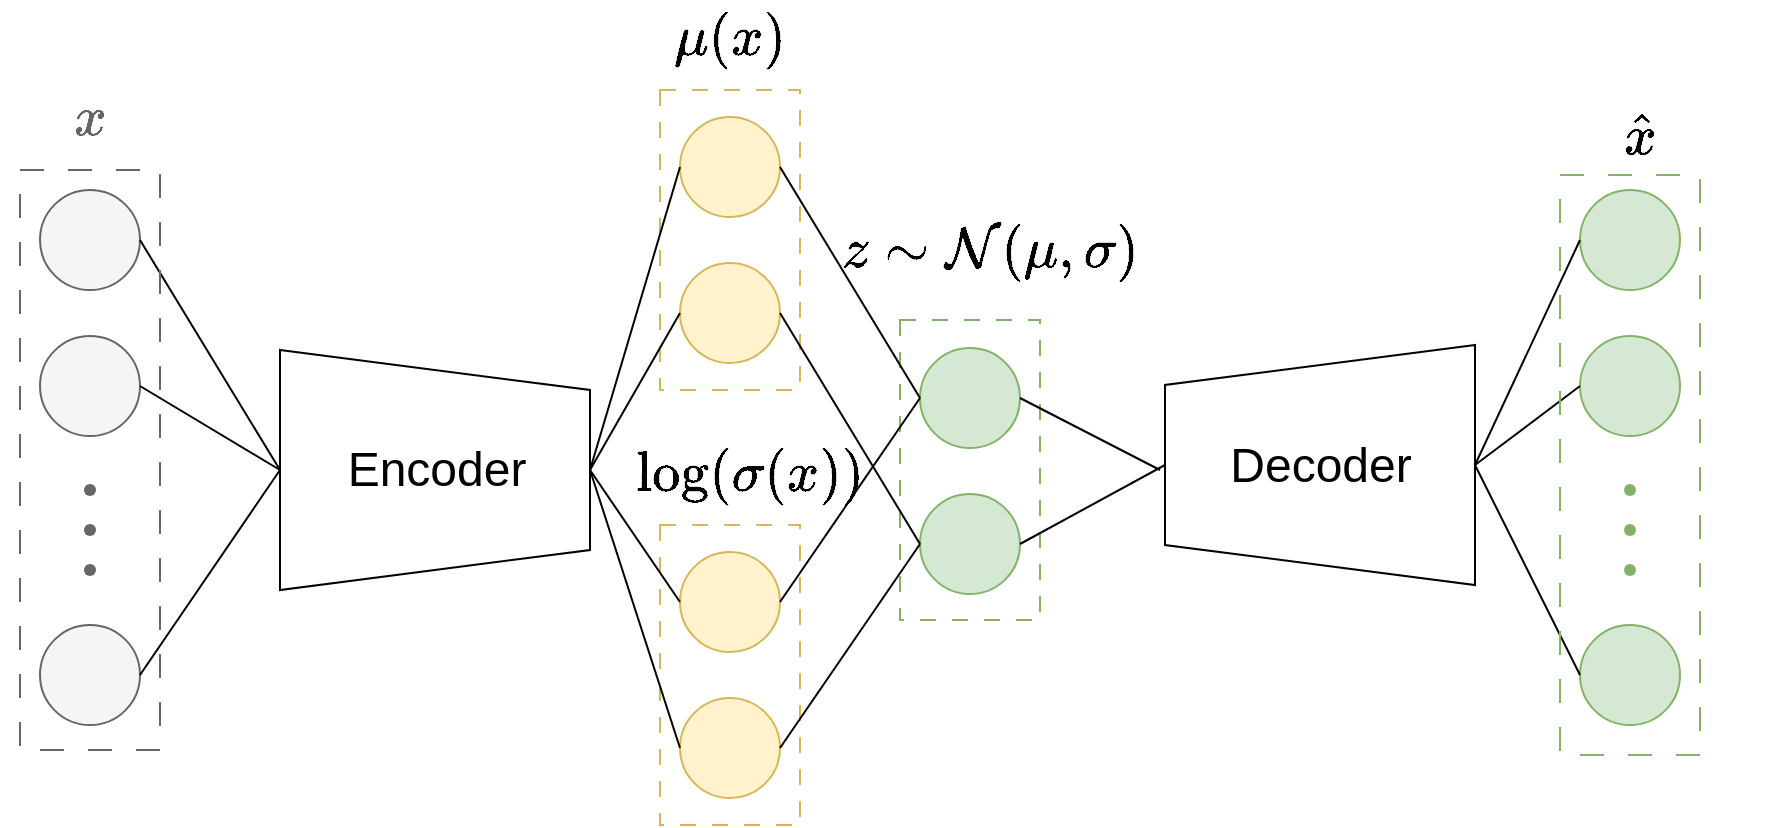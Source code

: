 <mxfile version="26.2.8">
  <diagram name="Page-1" id="2-aiPGtys2VIjtY7byo7">
    <mxGraphModel dx="1852" dy="669" grid="1" gridSize="10" guides="1" tooltips="1" connect="1" arrows="1" fold="1" page="1" pageScale="1" pageWidth="850" pageHeight="1100" math="1" shadow="0">
      <root>
        <mxCell id="0" />
        <mxCell id="1" parent="0" />
        <mxCell id="bKR5DnlnucTOBELya0a8-19" value="" style="shape=trapezoid;perimeter=trapezoidPerimeter;whiteSpace=wrap;html=1;fixedSize=1;rotation=90;" vertex="1" parent="1">
          <mxGeometry x="-502.5" y="262.5" width="120" height="155" as="geometry" />
        </mxCell>
        <mxCell id="bKR5DnlnucTOBELya0a8-20" value="Encoder" style="text;html=1;align=center;verticalAlign=middle;resizable=0;points=[];autosize=1;strokeColor=none;fillColor=none;fontSize=24;" vertex="1" parent="1">
          <mxGeometry x="-497.5" y="320" width="110" height="40" as="geometry" />
        </mxCell>
        <mxCell id="bKR5DnlnucTOBELya0a8-21" value="" style="ellipse;whiteSpace=wrap;html=1;aspect=fixed;fillColor=#f5f5f5;fontColor=#333333;strokeColor=#666666;" vertex="1" parent="1">
          <mxGeometry x="-640" y="200" width="50" height="50" as="geometry" />
        </mxCell>
        <mxCell id="bKR5DnlnucTOBELya0a8-22" value="" style="ellipse;whiteSpace=wrap;html=1;aspect=fixed;fillColor=#f5f5f5;fontColor=#333333;strokeColor=#666666;" vertex="1" parent="1">
          <mxGeometry x="-640" y="273" width="50" height="50" as="geometry" />
        </mxCell>
        <mxCell id="bKR5DnlnucTOBELya0a8-24" value="" style="ellipse;whiteSpace=wrap;html=1;aspect=fixed;fillColor=#f5f5f5;fontColor=#333333;strokeColor=#666666;" vertex="1" parent="1">
          <mxGeometry x="-640" y="417.5" width="50" height="50" as="geometry" />
        </mxCell>
        <mxCell id="bKR5DnlnucTOBELya0a8-26" value="" style="shape=waypoint;sketch=0;fillStyle=solid;size=6;pointerEvents=1;points=[];fillColor=#f5f5f5;resizable=0;rotatable=0;perimeter=centerPerimeter;snapToPoint=1;fontColor=#333333;strokeColor=#666666;" vertex="1" parent="1">
          <mxGeometry x="-625" y="340" width="20" height="20" as="geometry" />
        </mxCell>
        <mxCell id="bKR5DnlnucTOBELya0a8-27" value="" style="shape=waypoint;sketch=0;fillStyle=solid;size=6;pointerEvents=1;points=[];fillColor=#f5f5f5;resizable=0;rotatable=0;perimeter=centerPerimeter;snapToPoint=1;fontColor=#333333;strokeColor=#666666;" vertex="1" parent="1">
          <mxGeometry x="-625" y="360" width="20" height="20" as="geometry" />
        </mxCell>
        <mxCell id="bKR5DnlnucTOBELya0a8-28" value="" style="shape=waypoint;sketch=0;fillStyle=solid;size=6;pointerEvents=1;points=[];fillColor=#f5f5f5;resizable=0;rotatable=0;perimeter=centerPerimeter;snapToPoint=1;fontColor=#333333;strokeColor=#666666;" vertex="1" parent="1">
          <mxGeometry x="-625" y="380" width="20" height="20" as="geometry" />
        </mxCell>
        <mxCell id="bKR5DnlnucTOBELya0a8-29" value="" style="endArrow=none;html=1;rounded=0;exitX=1;exitY=0.5;exitDx=0;exitDy=0;entryX=0.5;entryY=1;entryDx=0;entryDy=0;" edge="1" parent="1" source="bKR5DnlnucTOBELya0a8-21" target="bKR5DnlnucTOBELya0a8-19">
          <mxGeometry width="50" height="50" relative="1" as="geometry">
            <mxPoint x="-320" y="430" as="sourcePoint" />
            <mxPoint x="-270" y="380" as="targetPoint" />
          </mxGeometry>
        </mxCell>
        <mxCell id="bKR5DnlnucTOBELya0a8-30" value="" style="endArrow=none;html=1;rounded=0;exitX=1;exitY=0.5;exitDx=0;exitDy=0;" edge="1" parent="1" source="bKR5DnlnucTOBELya0a8-22">
          <mxGeometry width="50" height="50" relative="1" as="geometry">
            <mxPoint x="-320" y="430" as="sourcePoint" />
            <mxPoint x="-520" y="340" as="targetPoint" />
          </mxGeometry>
        </mxCell>
        <mxCell id="bKR5DnlnucTOBELya0a8-31" value="" style="endArrow=none;html=1;rounded=0;exitX=1;exitY=0.5;exitDx=0;exitDy=0;" edge="1" parent="1" source="bKR5DnlnucTOBELya0a8-24">
          <mxGeometry width="50" height="50" relative="1" as="geometry">
            <mxPoint x="-320" y="430" as="sourcePoint" />
            <mxPoint x="-520" y="340" as="targetPoint" />
          </mxGeometry>
        </mxCell>
        <mxCell id="bKR5DnlnucTOBELya0a8-32" value="" style="ellipse;whiteSpace=wrap;html=1;aspect=fixed;fillColor=#fff2cc;strokeColor=#d6b656;" vertex="1" parent="1">
          <mxGeometry x="-320" y="163.5" width="50" height="50" as="geometry" />
        </mxCell>
        <mxCell id="bKR5DnlnucTOBELya0a8-33" value="" style="ellipse;whiteSpace=wrap;html=1;aspect=fixed;fillColor=#fff2cc;strokeColor=#d6b656;" vertex="1" parent="1">
          <mxGeometry x="-320" y="236.5" width="50" height="50" as="geometry" />
        </mxCell>
        <mxCell id="bKR5DnlnucTOBELya0a8-34" value="" style="ellipse;whiteSpace=wrap;html=1;aspect=fixed;fillColor=#fff2cc;strokeColor=#d6b656;" vertex="1" parent="1">
          <mxGeometry x="-320" y="381" width="50" height="50" as="geometry" />
        </mxCell>
        <mxCell id="bKR5DnlnucTOBELya0a8-35" value="" style="ellipse;whiteSpace=wrap;html=1;aspect=fixed;fillColor=#fff2cc;strokeColor=#d6b656;" vertex="1" parent="1">
          <mxGeometry x="-320" y="454" width="50" height="50" as="geometry" />
        </mxCell>
        <mxCell id="bKR5DnlnucTOBELya0a8-37" value="" style="rounded=0;whiteSpace=wrap;html=1;dashed=1;dashPattern=8 8;fillColor=none;strokeColor=#d6b656;" vertex="1" parent="1">
          <mxGeometry x="-330" y="367.5" width="70" height="150" as="geometry" />
        </mxCell>
        <mxCell id="bKR5DnlnucTOBELya0a8-38" value="" style="rounded=0;whiteSpace=wrap;html=1;dashed=1;dashPattern=8 8;fillColor=none;strokeColor=#d6b656;" vertex="1" parent="1">
          <mxGeometry x="-330" y="150" width="70" height="150" as="geometry" />
        </mxCell>
        <mxCell id="bKR5DnlnucTOBELya0a8-41" value="" style="ellipse;whiteSpace=wrap;html=1;aspect=fixed;fillColor=#d5e8d4;strokeColor=#82b366;" vertex="1" parent="1">
          <mxGeometry x="-200" y="279" width="50" height="50" as="geometry" />
        </mxCell>
        <mxCell id="bKR5DnlnucTOBELya0a8-42" value="" style="ellipse;whiteSpace=wrap;html=1;aspect=fixed;fillColor=#d5e8d4;strokeColor=#82b366;" vertex="1" parent="1">
          <mxGeometry x="-200" y="352" width="50" height="50" as="geometry" />
        </mxCell>
        <mxCell id="bKR5DnlnucTOBELya0a8-43" value="" style="rounded=0;whiteSpace=wrap;html=1;dashed=1;dashPattern=8 8;fillColor=none;strokeColor=#82b366;" vertex="1" parent="1">
          <mxGeometry x="-210" y="265" width="70" height="150" as="geometry" />
        </mxCell>
        <mxCell id="bKR5DnlnucTOBELya0a8-44" value="" style="shape=trapezoid;perimeter=trapezoidPerimeter;whiteSpace=wrap;html=1;fixedSize=1;rotation=90;flipV=1;" vertex="1" parent="1">
          <mxGeometry x="-60" y="260" width="120" height="155" as="geometry" />
        </mxCell>
        <mxCell id="bKR5DnlnucTOBELya0a8-45" value="Decoder" style="text;html=1;align=center;verticalAlign=middle;resizable=0;points=[];autosize=1;strokeColor=none;fillColor=none;fontSize=24;" vertex="1" parent="1">
          <mxGeometry x="-55" y="317.5" width="110" height="40" as="geometry" />
        </mxCell>
        <mxCell id="bKR5DnlnucTOBELya0a8-46" value="" style="ellipse;whiteSpace=wrap;html=1;aspect=fixed;fillColor=#d5e8d4;strokeColor=#82b366;" vertex="1" parent="1">
          <mxGeometry x="130" y="200" width="50" height="50" as="geometry" />
        </mxCell>
        <mxCell id="bKR5DnlnucTOBELya0a8-47" value="" style="ellipse;whiteSpace=wrap;html=1;aspect=fixed;fillColor=#d5e8d4;strokeColor=#82b366;" vertex="1" parent="1">
          <mxGeometry x="130" y="273" width="50" height="50" as="geometry" />
        </mxCell>
        <mxCell id="bKR5DnlnucTOBELya0a8-48" value="" style="ellipse;whiteSpace=wrap;html=1;aspect=fixed;fillColor=#d5e8d4;strokeColor=#82b366;" vertex="1" parent="1">
          <mxGeometry x="130" y="417.5" width="50" height="50" as="geometry" />
        </mxCell>
        <mxCell id="bKR5DnlnucTOBELya0a8-49" value="" style="shape=waypoint;sketch=0;fillStyle=solid;size=6;pointerEvents=1;points=[];fillColor=#d5e8d4;resizable=0;rotatable=0;perimeter=centerPerimeter;snapToPoint=1;strokeColor=#82b366;" vertex="1" parent="1">
          <mxGeometry x="145" y="340" width="20" height="20" as="geometry" />
        </mxCell>
        <mxCell id="bKR5DnlnucTOBELya0a8-50" value="" style="shape=waypoint;sketch=0;fillStyle=solid;size=6;pointerEvents=1;points=[];fillColor=#d5e8d4;resizable=0;rotatable=0;perimeter=centerPerimeter;snapToPoint=1;strokeColor=#82b366;" vertex="1" parent="1">
          <mxGeometry x="145" y="360" width="20" height="20" as="geometry" />
        </mxCell>
        <mxCell id="bKR5DnlnucTOBELya0a8-51" value="" style="shape=waypoint;sketch=0;fillStyle=solid;size=6;pointerEvents=1;points=[];fillColor=#d5e8d4;resizable=0;rotatable=0;perimeter=centerPerimeter;snapToPoint=1;strokeColor=#82b366;" vertex="1" parent="1">
          <mxGeometry x="145" y="380" width="20" height="20" as="geometry" />
        </mxCell>
        <mxCell id="bKR5DnlnucTOBELya0a8-52" value="" style="endArrow=none;html=1;rounded=0;entryX=0.5;entryY=0;entryDx=0;entryDy=0;exitX=0;exitY=0.5;exitDx=0;exitDy=0;" edge="1" parent="1" source="bKR5DnlnucTOBELya0a8-34" target="bKR5DnlnucTOBELya0a8-19">
          <mxGeometry width="50" height="50" relative="1" as="geometry">
            <mxPoint x="-360" y="430" as="sourcePoint" />
            <mxPoint x="-370" y="380" as="targetPoint" />
          </mxGeometry>
        </mxCell>
        <mxCell id="bKR5DnlnucTOBELya0a8-53" value="" style="endArrow=none;html=1;rounded=0;entryX=0.5;entryY=0;entryDx=0;entryDy=0;exitX=0;exitY=0.5;exitDx=0;exitDy=0;" edge="1" parent="1" source="bKR5DnlnucTOBELya0a8-35" target="bKR5DnlnucTOBELya0a8-19">
          <mxGeometry width="50" height="50" relative="1" as="geometry">
            <mxPoint x="-420" y="430" as="sourcePoint" />
            <mxPoint x="-370" y="380" as="targetPoint" />
          </mxGeometry>
        </mxCell>
        <mxCell id="bKR5DnlnucTOBELya0a8-54" value="" style="endArrow=none;html=1;rounded=0;entryX=0;entryY=0.5;entryDx=0;entryDy=0;exitX=0.5;exitY=0;exitDx=0;exitDy=0;" edge="1" parent="1" source="bKR5DnlnucTOBELya0a8-19" target="bKR5DnlnucTOBELya0a8-33">
          <mxGeometry width="50" height="50" relative="1" as="geometry">
            <mxPoint x="-420" y="370" as="sourcePoint" />
            <mxPoint x="-380" y="250" as="targetPoint" />
          </mxGeometry>
        </mxCell>
        <mxCell id="bKR5DnlnucTOBELya0a8-55" value="" style="endArrow=none;html=1;rounded=0;exitX=0.5;exitY=0;exitDx=0;exitDy=0;entryX=0;entryY=0.5;entryDx=0;entryDy=0;" edge="1" parent="1" source="bKR5DnlnucTOBELya0a8-19" target="bKR5DnlnucTOBELya0a8-32">
          <mxGeometry width="50" height="50" relative="1" as="geometry">
            <mxPoint x="-420" y="280" as="sourcePoint" />
            <mxPoint x="-370" y="230" as="targetPoint" />
          </mxGeometry>
        </mxCell>
        <mxCell id="bKR5DnlnucTOBELya0a8-57" value="" style="endArrow=none;html=1;rounded=0;entryX=1;entryY=0.5;entryDx=0;entryDy=0;exitX=0;exitY=0.5;exitDx=0;exitDy=0;" edge="1" parent="1" source="bKR5DnlnucTOBELya0a8-41" target="bKR5DnlnucTOBELya0a8-32">
          <mxGeometry width="50" height="50" relative="1" as="geometry">
            <mxPoint x="-200" y="380" as="sourcePoint" />
            <mxPoint x="-150" y="330" as="targetPoint" />
          </mxGeometry>
        </mxCell>
        <mxCell id="bKR5DnlnucTOBELya0a8-58" value="" style="endArrow=none;html=1;rounded=0;exitX=1;exitY=0.5;exitDx=0;exitDy=0;entryX=0;entryY=0.5;entryDx=0;entryDy=0;" edge="1" parent="1" source="bKR5DnlnucTOBELya0a8-33" target="bKR5DnlnucTOBELya0a8-42">
          <mxGeometry width="50" height="50" relative="1" as="geometry">
            <mxPoint x="-200" y="380" as="sourcePoint" />
            <mxPoint x="-150" y="330" as="targetPoint" />
          </mxGeometry>
        </mxCell>
        <mxCell id="bKR5DnlnucTOBELya0a8-59" value="" style="endArrow=none;html=1;rounded=0;exitX=1;exitY=0.5;exitDx=0;exitDy=0;entryX=0;entryY=0.5;entryDx=0;entryDy=0;" edge="1" parent="1" source="bKR5DnlnucTOBELya0a8-34" target="bKR5DnlnucTOBELya0a8-41">
          <mxGeometry width="50" height="50" relative="1" as="geometry">
            <mxPoint x="-200" y="380" as="sourcePoint" />
            <mxPoint x="-150" y="330" as="targetPoint" />
          </mxGeometry>
        </mxCell>
        <mxCell id="bKR5DnlnucTOBELya0a8-60" value="" style="endArrow=none;html=1;rounded=0;exitX=1;exitY=0.5;exitDx=0;exitDy=0;entryX=0;entryY=0.5;entryDx=0;entryDy=0;" edge="1" parent="1" source="bKR5DnlnucTOBELya0a8-35" target="bKR5DnlnucTOBELya0a8-42">
          <mxGeometry width="50" height="50" relative="1" as="geometry">
            <mxPoint x="-200" y="380" as="sourcePoint" />
            <mxPoint x="-150" y="330" as="targetPoint" />
          </mxGeometry>
        </mxCell>
        <mxCell id="bKR5DnlnucTOBELya0a8-61" value="" style="endArrow=none;html=1;rounded=0;entryX=0.5;entryY=1;entryDx=0;entryDy=0;exitX=1;exitY=0.5;exitDx=0;exitDy=0;" edge="1" parent="1" source="bKR5DnlnucTOBELya0a8-42" target="bKR5DnlnucTOBELya0a8-44">
          <mxGeometry width="50" height="50" relative="1" as="geometry">
            <mxPoint x="-220" y="410" as="sourcePoint" />
            <mxPoint x="-170" y="360" as="targetPoint" />
          </mxGeometry>
        </mxCell>
        <mxCell id="bKR5DnlnucTOBELya0a8-62" value="" style="endArrow=none;html=1;rounded=0;exitX=1;exitY=0.5;exitDx=0;exitDy=0;" edge="1" parent="1" source="bKR5DnlnucTOBELya0a8-41">
          <mxGeometry width="50" height="50" relative="1" as="geometry">
            <mxPoint x="-220" y="410" as="sourcePoint" />
            <mxPoint x="-80" y="340" as="targetPoint" />
          </mxGeometry>
        </mxCell>
        <mxCell id="bKR5DnlnucTOBELya0a8-63" value="" style="endArrow=none;html=1;rounded=0;entryX=0;entryY=0.5;entryDx=0;entryDy=0;exitX=0.5;exitY=0;exitDx=0;exitDy=0;" edge="1" parent="1" source="bKR5DnlnucTOBELya0a8-44" target="bKR5DnlnucTOBELya0a8-46">
          <mxGeometry width="50" height="50" relative="1" as="geometry">
            <mxPoint x="-220" y="410" as="sourcePoint" />
            <mxPoint x="-170" y="360" as="targetPoint" />
          </mxGeometry>
        </mxCell>
        <mxCell id="bKR5DnlnucTOBELya0a8-64" value="" style="endArrow=none;html=1;rounded=0;entryX=0;entryY=0.5;entryDx=0;entryDy=0;exitX=0.5;exitY=0;exitDx=0;exitDy=0;" edge="1" parent="1" source="bKR5DnlnucTOBELya0a8-44" target="bKR5DnlnucTOBELya0a8-47">
          <mxGeometry width="50" height="50" relative="1" as="geometry">
            <mxPoint x="-220" y="410" as="sourcePoint" />
            <mxPoint x="-170" y="360" as="targetPoint" />
          </mxGeometry>
        </mxCell>
        <mxCell id="bKR5DnlnucTOBELya0a8-65" value="" style="endArrow=none;html=1;rounded=0;entryX=0;entryY=0.5;entryDx=0;entryDy=0;exitX=0.5;exitY=0;exitDx=0;exitDy=0;" edge="1" parent="1" source="bKR5DnlnucTOBELya0a8-44" target="bKR5DnlnucTOBELya0a8-48">
          <mxGeometry width="50" height="50" relative="1" as="geometry">
            <mxPoint x="-220" y="410" as="sourcePoint" />
            <mxPoint x="-170" y="360" as="targetPoint" />
          </mxGeometry>
        </mxCell>
        <mxCell id="bKR5DnlnucTOBELya0a8-66" value="" style="rounded=0;whiteSpace=wrap;html=1;fillColor=none;fontColor=#333333;strokeColor=#666666;dashed=1;dashPattern=12 12;" vertex="1" parent="1">
          <mxGeometry x="-650" y="190" width="70" height="290" as="geometry" />
        </mxCell>
        <mxCell id="bKR5DnlnucTOBELya0a8-67" value="$$x$$" style="text;html=1;align=center;verticalAlign=middle;resizable=0;points=[];autosize=1;strokeColor=none;fillColor=none;fontSize=24;fontColor=#666666;" vertex="1" parent="1">
          <mxGeometry x="-660" y="145" width="90" height="40" as="geometry" />
        </mxCell>
        <mxCell id="bKR5DnlnucTOBELya0a8-69" value="" style="rounded=0;whiteSpace=wrap;html=1;fillColor=none;strokeColor=#82b366;dashed=1;dashPattern=12 12;" vertex="1" parent="1">
          <mxGeometry x="120" y="192.5" width="70" height="290" as="geometry" />
        </mxCell>
        <mxCell id="bKR5DnlnucTOBELya0a8-70" value="&lt;font style=&quot;font-size: 24px;&quot;&gt;$$\hat{x}$$&lt;/font&gt;" style="text;html=1;align=center;verticalAlign=middle;resizable=0;points=[];autosize=1;strokeColor=none;fillColor=none;" vertex="1" parent="1">
          <mxGeometry x="90" y="152.5" width="140" height="40" as="geometry" />
        </mxCell>
        <mxCell id="bKR5DnlnucTOBELya0a8-71" value="&lt;font style=&quot;font-size: 24px;&quot;&gt;$$\mu (x)$$&lt;/font&gt;" style="text;html=1;align=center;verticalAlign=middle;resizable=0;points=[];autosize=1;strokeColor=none;fillColor=none;" vertex="1" parent="1">
          <mxGeometry x="-370" y="105" width="150" height="40" as="geometry" />
        </mxCell>
        <mxCell id="bKR5DnlnucTOBELya0a8-72" value="&lt;font style=&quot;font-size: 24px;&quot;&gt;$$\log(\sigma (x))$$&lt;/font&gt;" style="text;html=1;align=center;verticalAlign=middle;resizable=0;points=[];autosize=1;strokeColor=none;fillColor=none;" vertex="1" parent="1">
          <mxGeometry x="-405" y="323" width="240" height="40" as="geometry" />
        </mxCell>
        <mxCell id="bKR5DnlnucTOBELya0a8-73" value="&lt;font size=&quot;5&quot;&gt;$$z \sim \mathcal{N}(\mu, \sigma)$$&lt;/font&gt;" style="text;html=1;align=center;verticalAlign=middle;resizable=0;points=[];autosize=1;strokeColor=none;fillColor=none;" vertex="1" parent="1">
          <mxGeometry x="-370" y="210" width="410" height="40" as="geometry" />
        </mxCell>
      </root>
    </mxGraphModel>
  </diagram>
</mxfile>
